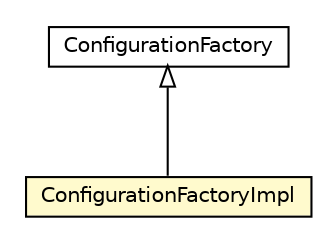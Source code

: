 #!/usr/local/bin/dot
#
# Class diagram 
# Generated by UMLGraph version R5_6_6-8-g8d7759 (http://www.umlgraph.org/)
#

digraph G {
	edge [fontname="Helvetica",fontsize=10,labelfontname="Helvetica",labelfontsize=10];
	node [fontname="Helvetica",fontsize=10,shape=plaintext];
	nodesep=0.25;
	ranksep=0.5;
	// org.dayatang.configuration.ConfigurationFactory
	c31545 [label=<<table title="org.dayatang.configuration.ConfigurationFactory" border="0" cellborder="1" cellspacing="0" cellpadding="2" port="p" href="../ConfigurationFactory.html">
		<tr><td><table border="0" cellspacing="0" cellpadding="1">
<tr><td align="center" balign="center"> ConfigurationFactory </td></tr>
		</table></td></tr>
		</table>>, URL="../ConfigurationFactory.html", fontname="Helvetica", fontcolor="black", fontsize=10.0];
	// org.dayatang.configuration.impl.ConfigurationFactoryImpl
	c31553 [label=<<table title="org.dayatang.configuration.impl.ConfigurationFactoryImpl" border="0" cellborder="1" cellspacing="0" cellpadding="2" port="p" bgcolor="lemonChiffon" href="./ConfigurationFactoryImpl.html">
		<tr><td><table border="0" cellspacing="0" cellpadding="1">
<tr><td align="center" balign="center"> ConfigurationFactoryImpl </td></tr>
		</table></td></tr>
		</table>>, URL="./ConfigurationFactoryImpl.html", fontname="Helvetica", fontcolor="black", fontsize=10.0];
	//org.dayatang.configuration.impl.ConfigurationFactoryImpl extends org.dayatang.configuration.ConfigurationFactory
	c31545:p -> c31553:p [dir=back,arrowtail=empty];
}

